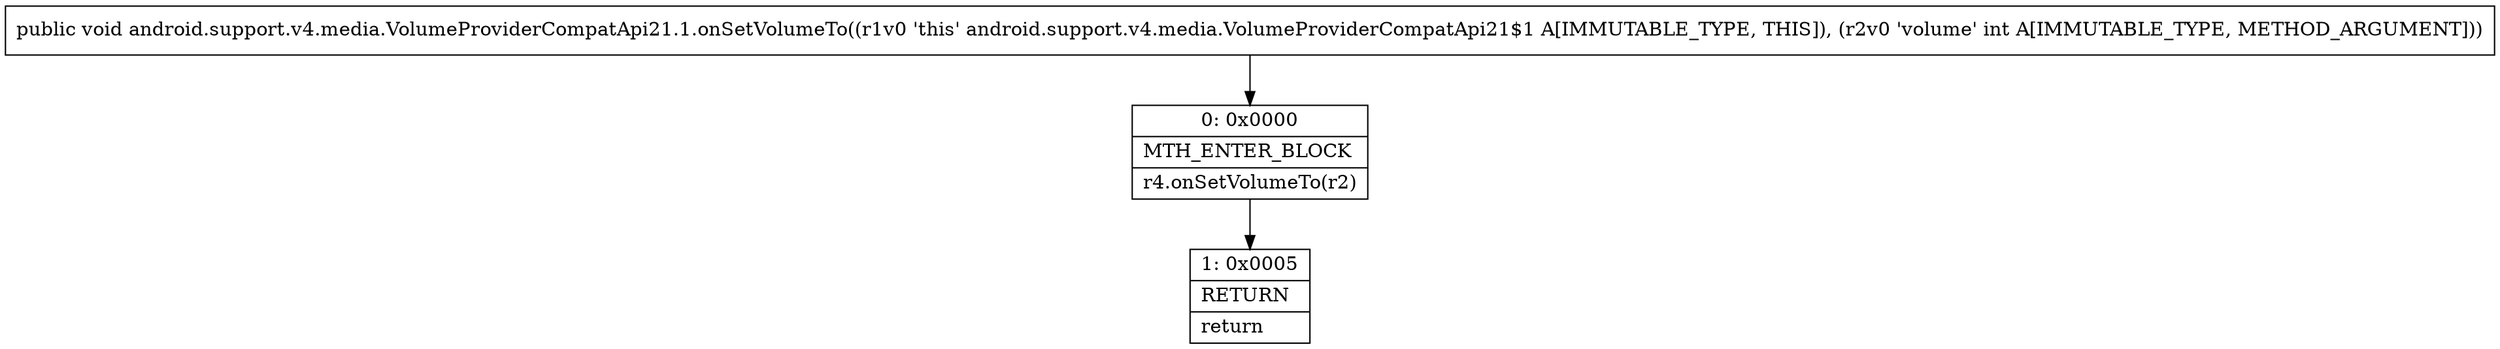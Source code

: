 digraph "CFG forandroid.support.v4.media.VolumeProviderCompatApi21.1.onSetVolumeTo(I)V" {
Node_0 [shape=record,label="{0\:\ 0x0000|MTH_ENTER_BLOCK\l|r4.onSetVolumeTo(r2)\l}"];
Node_1 [shape=record,label="{1\:\ 0x0005|RETURN\l|return\l}"];
MethodNode[shape=record,label="{public void android.support.v4.media.VolumeProviderCompatApi21.1.onSetVolumeTo((r1v0 'this' android.support.v4.media.VolumeProviderCompatApi21$1 A[IMMUTABLE_TYPE, THIS]), (r2v0 'volume' int A[IMMUTABLE_TYPE, METHOD_ARGUMENT])) }"];
MethodNode -> Node_0;
Node_0 -> Node_1;
}

